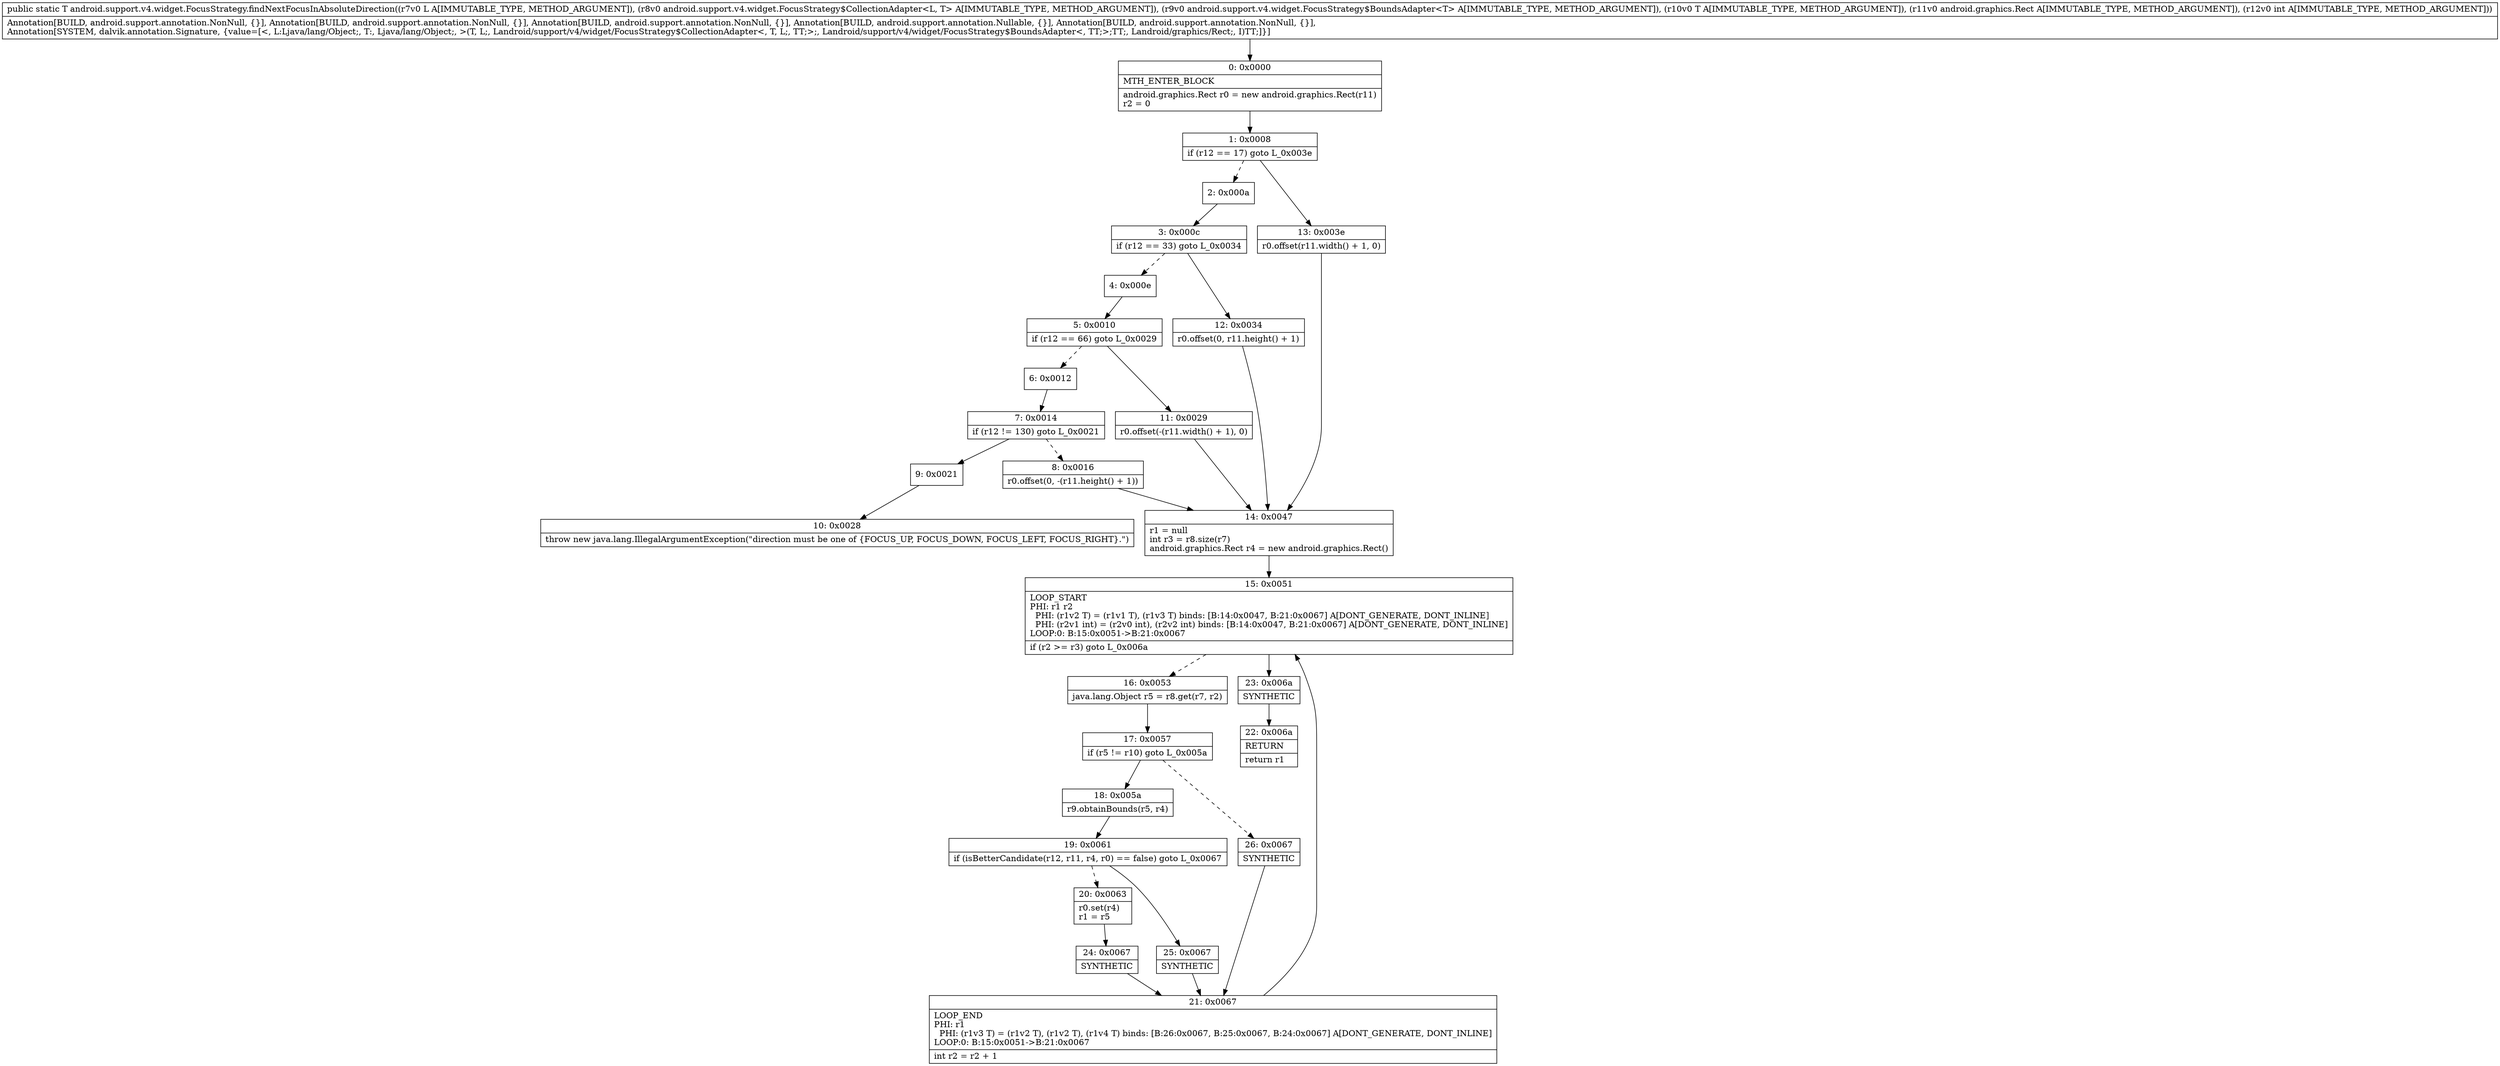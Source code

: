digraph "CFG forandroid.support.v4.widget.FocusStrategy.findNextFocusInAbsoluteDirection(Ljava\/lang\/Object;Landroid\/support\/v4\/widget\/FocusStrategy$CollectionAdapter;Landroid\/support\/v4\/widget\/FocusStrategy$BoundsAdapter;Ljava\/lang\/Object;Landroid\/graphics\/Rect;I)Ljava\/lang\/Object;" {
Node_0 [shape=record,label="{0\:\ 0x0000|MTH_ENTER_BLOCK\l|android.graphics.Rect r0 = new android.graphics.Rect(r11)\lr2 = 0\l}"];
Node_1 [shape=record,label="{1\:\ 0x0008|if (r12 == 17) goto L_0x003e\l}"];
Node_2 [shape=record,label="{2\:\ 0x000a}"];
Node_3 [shape=record,label="{3\:\ 0x000c|if (r12 == 33) goto L_0x0034\l}"];
Node_4 [shape=record,label="{4\:\ 0x000e}"];
Node_5 [shape=record,label="{5\:\ 0x0010|if (r12 == 66) goto L_0x0029\l}"];
Node_6 [shape=record,label="{6\:\ 0x0012}"];
Node_7 [shape=record,label="{7\:\ 0x0014|if (r12 != 130) goto L_0x0021\l}"];
Node_8 [shape=record,label="{8\:\ 0x0016|r0.offset(0, \-(r11.height() + 1))\l}"];
Node_9 [shape=record,label="{9\:\ 0x0021}"];
Node_10 [shape=record,label="{10\:\ 0x0028|throw new java.lang.IllegalArgumentException(\"direction must be one of \{FOCUS_UP, FOCUS_DOWN, FOCUS_LEFT, FOCUS_RIGHT\}.\")\l}"];
Node_11 [shape=record,label="{11\:\ 0x0029|r0.offset(\-(r11.width() + 1), 0)\l}"];
Node_12 [shape=record,label="{12\:\ 0x0034|r0.offset(0, r11.height() + 1)\l}"];
Node_13 [shape=record,label="{13\:\ 0x003e|r0.offset(r11.width() + 1, 0)\l}"];
Node_14 [shape=record,label="{14\:\ 0x0047|r1 = null\lint r3 = r8.size(r7)\landroid.graphics.Rect r4 = new android.graphics.Rect()\l}"];
Node_15 [shape=record,label="{15\:\ 0x0051|LOOP_START\lPHI: r1 r2 \l  PHI: (r1v2 T) = (r1v1 T), (r1v3 T) binds: [B:14:0x0047, B:21:0x0067] A[DONT_GENERATE, DONT_INLINE]\l  PHI: (r2v1 int) = (r2v0 int), (r2v2 int) binds: [B:14:0x0047, B:21:0x0067] A[DONT_GENERATE, DONT_INLINE]\lLOOP:0: B:15:0x0051\-\>B:21:0x0067\l|if (r2 \>= r3) goto L_0x006a\l}"];
Node_16 [shape=record,label="{16\:\ 0x0053|java.lang.Object r5 = r8.get(r7, r2)\l}"];
Node_17 [shape=record,label="{17\:\ 0x0057|if (r5 != r10) goto L_0x005a\l}"];
Node_18 [shape=record,label="{18\:\ 0x005a|r9.obtainBounds(r5, r4)\l}"];
Node_19 [shape=record,label="{19\:\ 0x0061|if (isBetterCandidate(r12, r11, r4, r0) == false) goto L_0x0067\l}"];
Node_20 [shape=record,label="{20\:\ 0x0063|r0.set(r4)\lr1 = r5\l}"];
Node_21 [shape=record,label="{21\:\ 0x0067|LOOP_END\lPHI: r1 \l  PHI: (r1v3 T) = (r1v2 T), (r1v2 T), (r1v4 T) binds: [B:26:0x0067, B:25:0x0067, B:24:0x0067] A[DONT_GENERATE, DONT_INLINE]\lLOOP:0: B:15:0x0051\-\>B:21:0x0067\l|int r2 = r2 + 1\l}"];
Node_22 [shape=record,label="{22\:\ 0x006a|RETURN\l|return r1\l}"];
Node_23 [shape=record,label="{23\:\ 0x006a|SYNTHETIC\l}"];
Node_24 [shape=record,label="{24\:\ 0x0067|SYNTHETIC\l}"];
Node_25 [shape=record,label="{25\:\ 0x0067|SYNTHETIC\l}"];
Node_26 [shape=record,label="{26\:\ 0x0067|SYNTHETIC\l}"];
MethodNode[shape=record,label="{public static T android.support.v4.widget.FocusStrategy.findNextFocusInAbsoluteDirection((r7v0 L A[IMMUTABLE_TYPE, METHOD_ARGUMENT]), (r8v0 android.support.v4.widget.FocusStrategy$CollectionAdapter\<L, T\> A[IMMUTABLE_TYPE, METHOD_ARGUMENT]), (r9v0 android.support.v4.widget.FocusStrategy$BoundsAdapter\<T\> A[IMMUTABLE_TYPE, METHOD_ARGUMENT]), (r10v0 T A[IMMUTABLE_TYPE, METHOD_ARGUMENT]), (r11v0 android.graphics.Rect A[IMMUTABLE_TYPE, METHOD_ARGUMENT]), (r12v0 int A[IMMUTABLE_TYPE, METHOD_ARGUMENT]))  | Annotation[BUILD, android.support.annotation.NonNull, \{\}], Annotation[BUILD, android.support.annotation.NonNull, \{\}], Annotation[BUILD, android.support.annotation.NonNull, \{\}], Annotation[BUILD, android.support.annotation.Nullable, \{\}], Annotation[BUILD, android.support.annotation.NonNull, \{\}], \lAnnotation[SYSTEM, dalvik.annotation.Signature, \{value=[\<, L:Ljava\/lang\/Object;, T:, Ljava\/lang\/Object;, \>(T, L;, Landroid\/support\/v4\/widget\/FocusStrategy$CollectionAdapter\<, T, L;, TT;\>;, Landroid\/support\/v4\/widget\/FocusStrategy$BoundsAdapter\<, TT;\>;TT;, Landroid\/graphics\/Rect;, I)TT;]\}]\l}"];
MethodNode -> Node_0;
Node_0 -> Node_1;
Node_1 -> Node_2[style=dashed];
Node_1 -> Node_13;
Node_2 -> Node_3;
Node_3 -> Node_4[style=dashed];
Node_3 -> Node_12;
Node_4 -> Node_5;
Node_5 -> Node_6[style=dashed];
Node_5 -> Node_11;
Node_6 -> Node_7;
Node_7 -> Node_8[style=dashed];
Node_7 -> Node_9;
Node_8 -> Node_14;
Node_9 -> Node_10;
Node_11 -> Node_14;
Node_12 -> Node_14;
Node_13 -> Node_14;
Node_14 -> Node_15;
Node_15 -> Node_16[style=dashed];
Node_15 -> Node_23;
Node_16 -> Node_17;
Node_17 -> Node_18;
Node_17 -> Node_26[style=dashed];
Node_18 -> Node_19;
Node_19 -> Node_20[style=dashed];
Node_19 -> Node_25;
Node_20 -> Node_24;
Node_21 -> Node_15;
Node_23 -> Node_22;
Node_24 -> Node_21;
Node_25 -> Node_21;
Node_26 -> Node_21;
}

